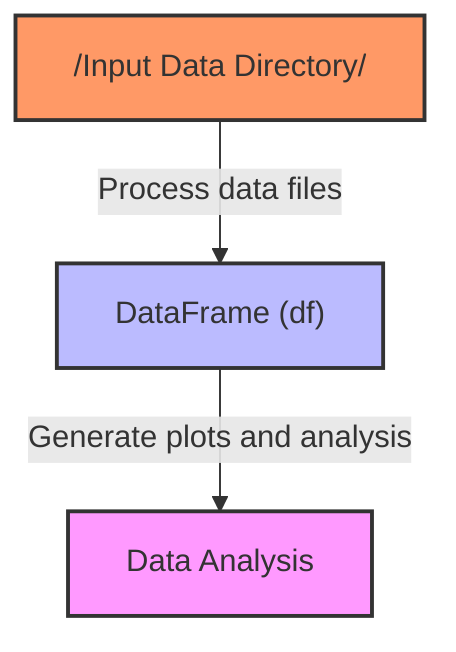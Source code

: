 flowchart TD
    %% Node for the input data source
    input_data["/Input Data Directory/"]:::source 
    %% Comment for input data
    %% This is the directory that contains the input data files.

    %% Node for DataFrame
    df["DataFrame (df)"]:::data
    %% Comment for DataFrame
    %% The DataFrame for storing the input data and for processing.

    %% Node for Data Analysis
    analysis["Data Analysis"]:::process
    %% Comment for Data Analysis
    %% Used for generating plots and analysis.

    %% Describing the flow
    input_data -->|Process data files| df
    df -->|Generate plots and analysis| analysis

    classDef source fill:#f96,stroke:#333,stroke-width:2px;
    classDef data fill:#bbf,stroke:#333,stroke-width:2px;
    classDef process fill:#f9f,stroke:#333,stroke-width:2px;